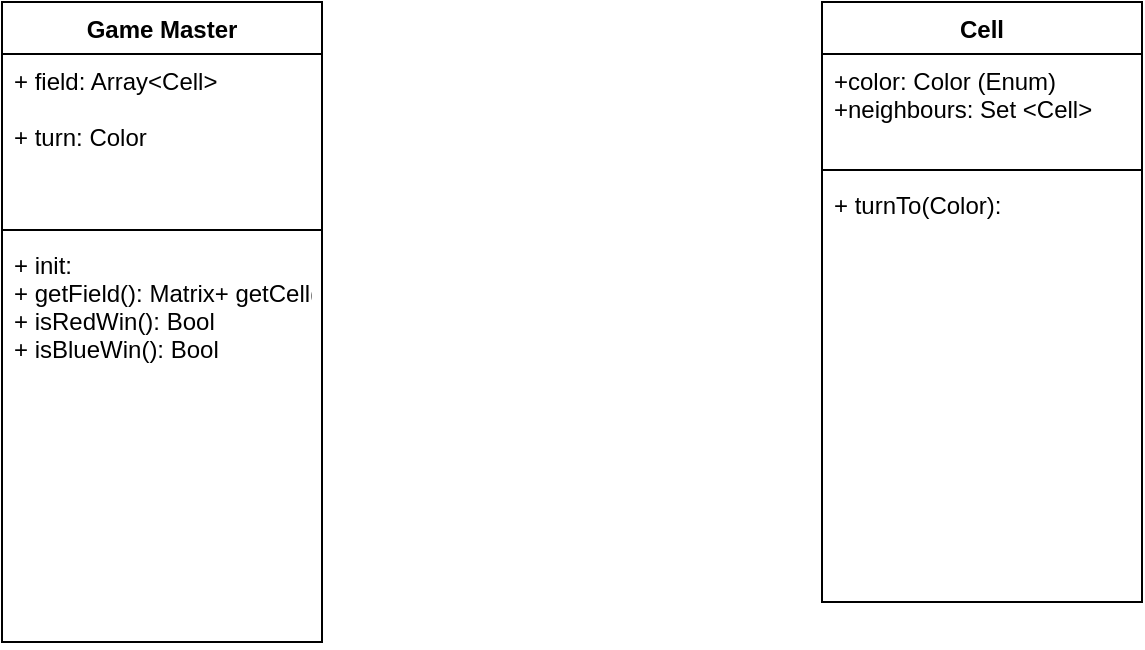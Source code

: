 <mxfile version="18.0.1" type="github">
  <diagram id="C5RBs43oDa-KdzZeNtuy" name="Page-1">
    <mxGraphModel dx="1168" dy="732" grid="1" gridSize="10" guides="1" tooltips="1" connect="1" arrows="1" fold="1" page="1" pageScale="1" pageWidth="827" pageHeight="1169" math="0" shadow="0">
      <root>
        <mxCell id="WIyWlLk6GJQsqaUBKTNV-0" />
        <mxCell id="WIyWlLk6GJQsqaUBKTNV-1" parent="WIyWlLk6GJQsqaUBKTNV-0" />
        <mxCell id="m7TDUAq4HLrlqVBmeRAz-1" value="Game Master" style="swimlane;fontStyle=1;align=center;verticalAlign=top;childLayout=stackLayout;horizontal=1;startSize=26;horizontalStack=0;resizeParent=1;resizeParentMax=0;resizeLast=0;collapsible=1;marginBottom=0;" vertex="1" parent="WIyWlLk6GJQsqaUBKTNV-1">
          <mxGeometry x="130" y="100" width="160" height="320" as="geometry" />
        </mxCell>
        <mxCell id="m7TDUAq4HLrlqVBmeRAz-2" value="+ field: Array&lt;Cell&gt;&#xa;&#xa;+ turn: Color&#xa;" style="text;strokeColor=none;fillColor=none;align=left;verticalAlign=top;spacingLeft=4;spacingRight=4;overflow=hidden;rotatable=0;points=[[0,0.5],[1,0.5]];portConstraint=eastwest;" vertex="1" parent="m7TDUAq4HLrlqVBmeRAz-1">
          <mxGeometry y="26" width="160" height="84" as="geometry" />
        </mxCell>
        <mxCell id="m7TDUAq4HLrlqVBmeRAz-3" value="" style="line;strokeWidth=1;fillColor=none;align=left;verticalAlign=middle;spacingTop=-1;spacingLeft=3;spacingRight=3;rotatable=0;labelPosition=right;points=[];portConstraint=eastwest;" vertex="1" parent="m7TDUAq4HLrlqVBmeRAz-1">
          <mxGeometry y="110" width="160" height="8" as="geometry" />
        </mxCell>
        <mxCell id="m7TDUAq4HLrlqVBmeRAz-4" value="+ init:&#xa;+ getField(): Matrix+ getCell(): Cell&#xa;+ isRedWin(): Bool&#xa;+ isBlueWin(): Bool&#xa;" style="text;strokeColor=none;fillColor=none;align=left;verticalAlign=top;spacingLeft=4;spacingRight=4;overflow=hidden;rotatable=0;points=[[0,0.5],[1,0.5]];portConstraint=eastwest;" vertex="1" parent="m7TDUAq4HLrlqVBmeRAz-1">
          <mxGeometry y="118" width="160" height="202" as="geometry" />
        </mxCell>
        <mxCell id="m7TDUAq4HLrlqVBmeRAz-9" value="Cell" style="swimlane;fontStyle=1;align=center;verticalAlign=top;childLayout=stackLayout;horizontal=1;startSize=26;horizontalStack=0;resizeParent=1;resizeParentMax=0;resizeLast=0;collapsible=1;marginBottom=0;" vertex="1" parent="WIyWlLk6GJQsqaUBKTNV-1">
          <mxGeometry x="540" y="100" width="160" height="300" as="geometry" />
        </mxCell>
        <mxCell id="m7TDUAq4HLrlqVBmeRAz-10" value="+color: Color (Enum)&#xa;+neighbours: Set &lt;Cell&gt;" style="text;strokeColor=none;fillColor=none;align=left;verticalAlign=top;spacingLeft=4;spacingRight=4;overflow=hidden;rotatable=0;points=[[0,0.5],[1,0.5]];portConstraint=eastwest;" vertex="1" parent="m7TDUAq4HLrlqVBmeRAz-9">
          <mxGeometry y="26" width="160" height="54" as="geometry" />
        </mxCell>
        <mxCell id="m7TDUAq4HLrlqVBmeRAz-11" value="" style="line;strokeWidth=1;fillColor=none;align=left;verticalAlign=middle;spacingTop=-1;spacingLeft=3;spacingRight=3;rotatable=0;labelPosition=right;points=[];portConstraint=eastwest;" vertex="1" parent="m7TDUAq4HLrlqVBmeRAz-9">
          <mxGeometry y="80" width="160" height="8" as="geometry" />
        </mxCell>
        <mxCell id="m7TDUAq4HLrlqVBmeRAz-12" value="+ turnTo(Color): &#xa;&#xa;" style="text;strokeColor=none;fillColor=none;align=left;verticalAlign=top;spacingLeft=4;spacingRight=4;overflow=hidden;rotatable=0;points=[[0,0.5],[1,0.5]];portConstraint=eastwest;" vertex="1" parent="m7TDUAq4HLrlqVBmeRAz-9">
          <mxGeometry y="88" width="160" height="212" as="geometry" />
        </mxCell>
      </root>
    </mxGraphModel>
  </diagram>
</mxfile>
